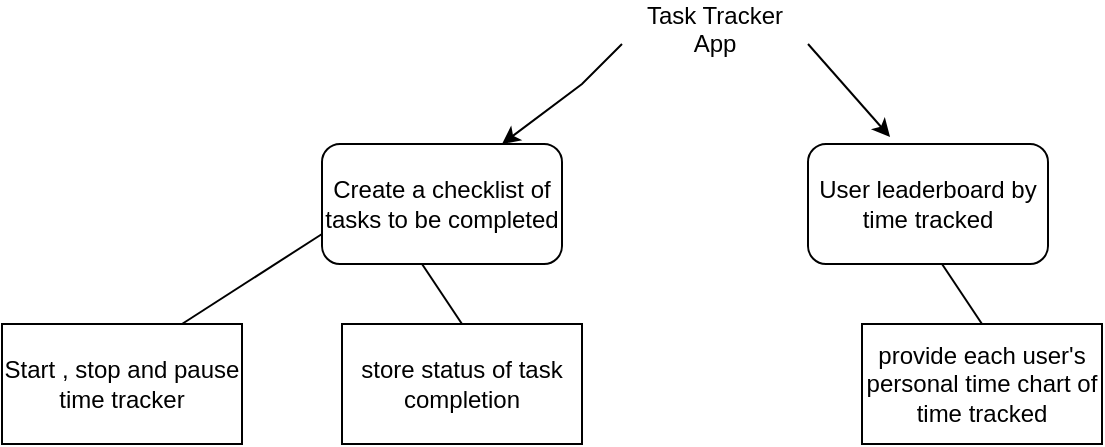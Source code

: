 <mxfile version="25.0.3">
  <diagram name="Page-1" id="efa7a0a1-bf9b-a30e-e6df-94a7791c09e9">
    <mxGraphModel dx="1026" dy="601" grid="1" gridSize="10" guides="1" tooltips="1" connect="1" arrows="1" fold="1" page="1" pageScale="1" pageWidth="826" pageHeight="1169" background="none" math="0" shadow="0">
      <root>
        <mxCell id="0" />
        <mxCell id="1" parent="0" />
        <mxCell id="eJ4rACOURGWrKTbRdj6w-114" value="Task Tracker App&lt;div&gt;&lt;br&gt;&lt;/div&gt;" style="text;html=1;align=center;verticalAlign=middle;whiteSpace=wrap;rounded=0;" vertex="1" parent="1">
          <mxGeometry x="330" y="170" width="93" height="40" as="geometry" />
        </mxCell>
        <mxCell id="eJ4rACOURGWrKTbRdj6w-115" value="Create a checklist of tasks to be completed" style="rounded=1;whiteSpace=wrap;html=1;" vertex="1" parent="1">
          <mxGeometry x="180" y="240" width="120" height="60" as="geometry" />
        </mxCell>
        <mxCell id="eJ4rACOURGWrKTbRdj6w-116" value="User leaderboard by time tracked" style="rounded=1;whiteSpace=wrap;html=1;" vertex="1" parent="1">
          <mxGeometry x="423" y="240" width="120" height="60" as="geometry" />
        </mxCell>
        <mxCell id="eJ4rACOURGWrKTbRdj6w-117" value="Start , stop and pause time tracker" style="rounded=0;whiteSpace=wrap;html=1;" vertex="1" parent="1">
          <mxGeometry x="20" y="330" width="120" height="60" as="geometry" />
        </mxCell>
        <mxCell id="eJ4rACOURGWrKTbRdj6w-118" value="store status of task completion" style="rounded=0;whiteSpace=wrap;html=1;" vertex="1" parent="1">
          <mxGeometry x="190" y="330" width="120" height="60" as="geometry" />
        </mxCell>
        <mxCell id="eJ4rACOURGWrKTbRdj6w-119" value="provide each user&#39;s personal time chart of time tracked" style="rounded=0;whiteSpace=wrap;html=1;" vertex="1" parent="1">
          <mxGeometry x="450" y="330" width="120" height="60" as="geometry" />
        </mxCell>
        <mxCell id="eJ4rACOURGWrKTbRdj6w-120" value="" style="endArrow=classic;html=1;rounded=0;entryX=0.75;entryY=0;entryDx=0;entryDy=0;exitX=0;exitY=0.5;exitDx=0;exitDy=0;" edge="1" parent="1" source="eJ4rACOURGWrKTbRdj6w-114" target="eJ4rACOURGWrKTbRdj6w-115">
          <mxGeometry width="50" height="50" relative="1" as="geometry">
            <mxPoint x="500" y="460" as="sourcePoint" />
            <mxPoint x="550" y="410" as="targetPoint" />
            <Array as="points">
              <mxPoint x="310" y="210" />
            </Array>
          </mxGeometry>
        </mxCell>
        <mxCell id="eJ4rACOURGWrKTbRdj6w-121" value="" style="endArrow=classic;html=1;rounded=0;exitX=1;exitY=0.5;exitDx=0;exitDy=0;entryX=0.342;entryY=-0.058;entryDx=0;entryDy=0;entryPerimeter=0;" edge="1" parent="1" source="eJ4rACOURGWrKTbRdj6w-114" target="eJ4rACOURGWrKTbRdj6w-116">
          <mxGeometry width="50" height="50" relative="1" as="geometry">
            <mxPoint x="400" y="230" as="sourcePoint" />
            <mxPoint x="460" y="230" as="targetPoint" />
          </mxGeometry>
        </mxCell>
        <mxCell id="eJ4rACOURGWrKTbRdj6w-122" value="" style="endArrow=none;html=1;rounded=0;entryX=0.75;entryY=0;entryDx=0;entryDy=0;exitX=0;exitY=0.75;exitDx=0;exitDy=0;" edge="1" parent="1" source="eJ4rACOURGWrKTbRdj6w-115" target="eJ4rACOURGWrKTbRdj6w-117">
          <mxGeometry width="50" height="50" relative="1" as="geometry">
            <mxPoint x="160" y="290" as="sourcePoint" />
            <mxPoint x="550" y="410" as="targetPoint" />
            <Array as="points" />
          </mxGeometry>
        </mxCell>
        <mxCell id="eJ4rACOURGWrKTbRdj6w-123" value="" style="endArrow=none;html=1;rounded=0;exitX=0.5;exitY=0;exitDx=0;exitDy=0;" edge="1" parent="1" source="eJ4rACOURGWrKTbRdj6w-118">
          <mxGeometry width="50" height="50" relative="1" as="geometry">
            <mxPoint x="180" y="350" as="sourcePoint" />
            <mxPoint x="230" y="300" as="targetPoint" />
          </mxGeometry>
        </mxCell>
        <mxCell id="eJ4rACOURGWrKTbRdj6w-124" value="" style="endArrow=none;html=1;rounded=0;exitX=0.5;exitY=0;exitDx=0;exitDy=0;" edge="1" parent="1" source="eJ4rACOURGWrKTbRdj6w-119">
          <mxGeometry width="50" height="50" relative="1" as="geometry">
            <mxPoint x="440" y="350" as="sourcePoint" />
            <mxPoint x="490" y="300" as="targetPoint" />
          </mxGeometry>
        </mxCell>
      </root>
    </mxGraphModel>
  </diagram>
</mxfile>
